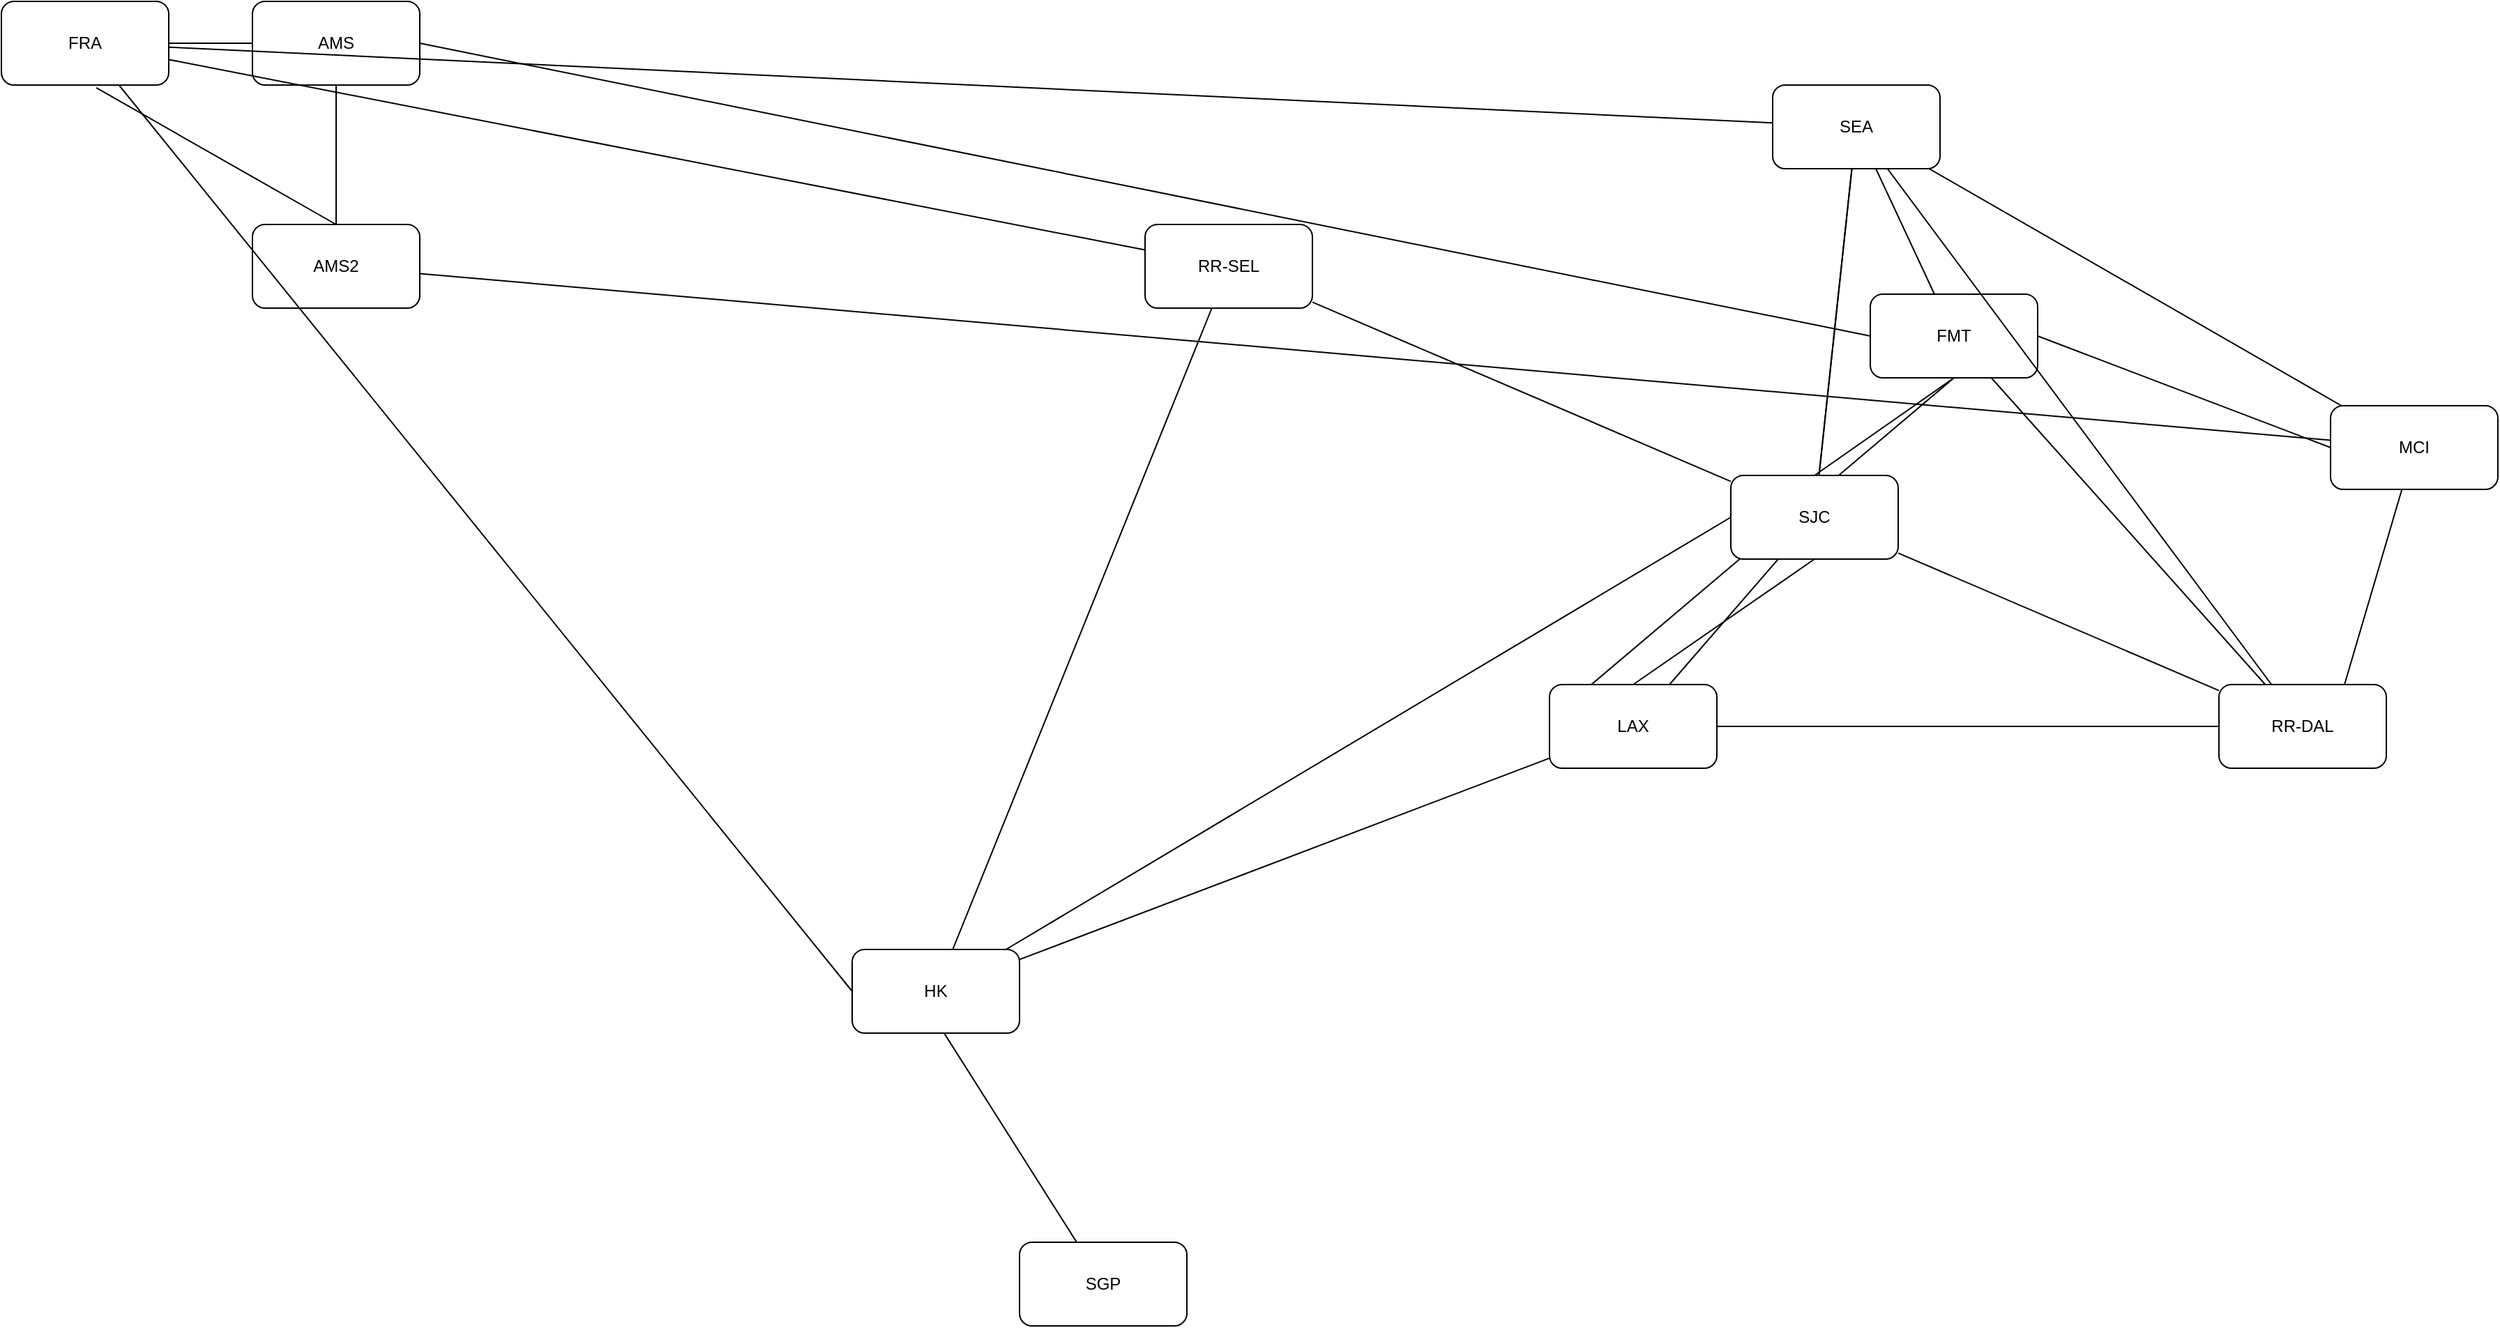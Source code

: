 <mxfile version="20.8.10" type="github">
  <diagram name="第 1 页" id="RWDMs6F6Df38Sap4M6wu">
    <mxGraphModel dx="933" dy="697" grid="1" gridSize="10" guides="1" tooltips="1" connect="1" arrows="1" fold="1" page="1" pageScale="1" pageWidth="827" pageHeight="1169" math="0" shadow="0">
      <root>
        <mxCell id="0" />
        <mxCell id="1" parent="0" />
        <mxCell id="IBQQdWjXkxg0jBaJKuKC-2" value="FRA" style="rounded=1;whiteSpace=wrap;html=1;" vertex="1" parent="1">
          <mxGeometry x="120" y="170" width="120" height="60" as="geometry" />
        </mxCell>
        <mxCell id="IBQQdWjXkxg0jBaJKuKC-4" value="AMS" style="rounded=1;whiteSpace=wrap;html=1;" vertex="1" parent="1">
          <mxGeometry x="300" y="170" width="120" height="60" as="geometry" />
        </mxCell>
        <mxCell id="IBQQdWjXkxg0jBaJKuKC-5" value="AMS2" style="rounded=1;whiteSpace=wrap;html=1;" vertex="1" parent="1">
          <mxGeometry x="300" y="330" width="120" height="60" as="geometry" />
        </mxCell>
        <mxCell id="IBQQdWjXkxg0jBaJKuKC-6" value="" style="endArrow=none;html=1;rounded=0;entryX=0.5;entryY=1;entryDx=0;entryDy=0;exitX=0.5;exitY=0;exitDx=0;exitDy=0;" edge="1" parent="1" source="IBQQdWjXkxg0jBaJKuKC-5" target="IBQQdWjXkxg0jBaJKuKC-4">
          <mxGeometry width="50" height="50" relative="1" as="geometry">
            <mxPoint x="420" y="360" as="sourcePoint" />
            <mxPoint x="470" y="310" as="targetPoint" />
          </mxGeometry>
        </mxCell>
        <mxCell id="IBQQdWjXkxg0jBaJKuKC-7" value="" style="endArrow=none;html=1;rounded=0;entryX=1;entryY=0.5;entryDx=0;entryDy=0;exitX=0;exitY=0.5;exitDx=0;exitDy=0;" edge="1" parent="1" source="IBQQdWjXkxg0jBaJKuKC-4" target="IBQQdWjXkxg0jBaJKuKC-2">
          <mxGeometry width="50" height="50" relative="1" as="geometry">
            <mxPoint x="510" y="390" as="sourcePoint" />
            <mxPoint x="470" y="310" as="targetPoint" />
          </mxGeometry>
        </mxCell>
        <mxCell id="IBQQdWjXkxg0jBaJKuKC-8" value="" style="endArrow=none;html=1;rounded=0;entryX=0.567;entryY=1.033;entryDx=0;entryDy=0;entryPerimeter=0;exitX=0.5;exitY=0;exitDx=0;exitDy=0;" edge="1" parent="1" source="IBQQdWjXkxg0jBaJKuKC-5" target="IBQQdWjXkxg0jBaJKuKC-2">
          <mxGeometry width="50" height="50" relative="1" as="geometry">
            <mxPoint x="420" y="360" as="sourcePoint" />
            <mxPoint x="470" y="310" as="targetPoint" />
          </mxGeometry>
        </mxCell>
        <mxCell id="IBQQdWjXkxg0jBaJKuKC-9" value="FMT" style="rounded=1;whiteSpace=wrap;html=1;" vertex="1" parent="1">
          <mxGeometry x="1460" y="380" width="120" height="60" as="geometry" />
        </mxCell>
        <mxCell id="IBQQdWjXkxg0jBaJKuKC-10" value="MCI" style="rounded=1;whiteSpace=wrap;html=1;" vertex="1" parent="1">
          <mxGeometry x="1790" y="460" width="120" height="60" as="geometry" />
        </mxCell>
        <mxCell id="IBQQdWjXkxg0jBaJKuKC-11" value="SEA" style="rounded=1;whiteSpace=wrap;html=1;" vertex="1" parent="1">
          <mxGeometry x="1390" y="230" width="120" height="60" as="geometry" />
        </mxCell>
        <mxCell id="IBQQdWjXkxg0jBaJKuKC-13" value="LAX" style="rounded=1;whiteSpace=wrap;html=1;" vertex="1" parent="1">
          <mxGeometry x="1230" y="660" width="120" height="60" as="geometry" />
        </mxCell>
        <mxCell id="IBQQdWjXkxg0jBaJKuKC-14" value="RR-DAL" style="rounded=1;whiteSpace=wrap;html=1;" vertex="1" parent="1">
          <mxGeometry x="1710" y="660" width="120" height="60" as="geometry" />
        </mxCell>
        <mxCell id="IBQQdWjXkxg0jBaJKuKC-15" value="" style="endArrow=none;html=1;rounded=0;exitX=0.5;exitY=0;exitDx=0;exitDy=0;entryX=0.5;entryY=1;entryDx=0;entryDy=0;" edge="1" parent="1" source="IBQQdWjXkxg0jBaJKuKC-13" target="IBQQdWjXkxg0jBaJKuKC-12">
          <mxGeometry width="50" height="50" relative="1" as="geometry">
            <mxPoint x="1170" y="520" as="sourcePoint" />
            <mxPoint x="1220" y="470" as="targetPoint" />
          </mxGeometry>
        </mxCell>
        <mxCell id="IBQQdWjXkxg0jBaJKuKC-16" value="" style="endArrow=none;html=1;rounded=0;exitX=0.25;exitY=0;exitDx=0;exitDy=0;entryX=0.5;entryY=1;entryDx=0;entryDy=0;" edge="1" parent="1" source="IBQQdWjXkxg0jBaJKuKC-13" target="IBQQdWjXkxg0jBaJKuKC-9">
          <mxGeometry width="50" height="50" relative="1" as="geometry">
            <mxPoint x="1300" y="540" as="sourcePoint" />
            <mxPoint x="1350" y="490" as="targetPoint" />
          </mxGeometry>
        </mxCell>
        <mxCell id="IBQQdWjXkxg0jBaJKuKC-18" value="" style="endArrow=none;html=1;rounded=0;exitX=1;exitY=0.5;exitDx=0;exitDy=0;entryX=0;entryY=0.5;entryDx=0;entryDy=0;" edge="1" parent="1" source="IBQQdWjXkxg0jBaJKuKC-9" target="IBQQdWjXkxg0jBaJKuKC-10">
          <mxGeometry width="50" height="50" relative="1" as="geometry">
            <mxPoint x="1610" y="550" as="sourcePoint" />
            <mxPoint x="1660" y="500" as="targetPoint" />
          </mxGeometry>
        </mxCell>
        <mxCell id="IBQQdWjXkxg0jBaJKuKC-19" value="" style="endArrow=none;html=1;rounded=0;" edge="1" parent="1" source="IBQQdWjXkxg0jBaJKuKC-9" target="IBQQdWjXkxg0jBaJKuKC-14">
          <mxGeometry width="50" height="50" relative="1" as="geometry">
            <mxPoint x="1610" y="550" as="sourcePoint" />
            <mxPoint x="1660" y="500" as="targetPoint" />
          </mxGeometry>
        </mxCell>
        <mxCell id="IBQQdWjXkxg0jBaJKuKC-20" value="" style="endArrow=none;html=1;rounded=0;exitX=0;exitY=0.5;exitDx=0;exitDy=0;entryX=1;entryY=0.5;entryDx=0;entryDy=0;" edge="1" parent="1" source="IBQQdWjXkxg0jBaJKuKC-9" target="IBQQdWjXkxg0jBaJKuKC-4">
          <mxGeometry width="50" height="50" relative="1" as="geometry">
            <mxPoint x="1610" y="550" as="sourcePoint" />
            <mxPoint x="470" y="210" as="targetPoint" />
          </mxGeometry>
        </mxCell>
        <mxCell id="IBQQdWjXkxg0jBaJKuKC-22" value="" style="endArrow=none;html=1;rounded=0;exitX=0.5;exitY=0;exitDx=0;exitDy=0;entryX=0.5;entryY=1;entryDx=0;entryDy=0;" edge="1" parent="1" source="IBQQdWjXkxg0jBaJKuKC-12" target="IBQQdWjXkxg0jBaJKuKC-9">
          <mxGeometry width="50" height="50" relative="1" as="geometry">
            <mxPoint x="1680" y="360" as="sourcePoint" />
            <mxPoint x="1730" y="310" as="targetPoint" />
          </mxGeometry>
        </mxCell>
        <mxCell id="IBQQdWjXkxg0jBaJKuKC-23" value="" style="endArrow=none;html=1;rounded=0;exitX=1;exitY=0.5;exitDx=0;exitDy=0;" edge="1" parent="1" source="IBQQdWjXkxg0jBaJKuKC-13" target="IBQQdWjXkxg0jBaJKuKC-14">
          <mxGeometry width="50" height="50" relative="1" as="geometry">
            <mxPoint x="1560" y="450" as="sourcePoint" />
            <mxPoint x="1740" y="580" as="targetPoint" />
          </mxGeometry>
        </mxCell>
        <mxCell id="IBQQdWjXkxg0jBaJKuKC-24" value="" style="endArrow=none;html=1;rounded=0;" edge="1" parent="1" source="IBQQdWjXkxg0jBaJKuKC-14" target="IBQQdWjXkxg0jBaJKuKC-11">
          <mxGeometry width="50" height="50" relative="1" as="geometry">
            <mxPoint x="1560" y="450" as="sourcePoint" />
            <mxPoint x="1610" y="400" as="targetPoint" />
          </mxGeometry>
        </mxCell>
        <mxCell id="IBQQdWjXkxg0jBaJKuKC-25" value="" style="endArrow=none;html=1;rounded=0;exitX=0.75;exitY=0;exitDx=0;exitDy=0;" edge="1" parent="1" source="IBQQdWjXkxg0jBaJKuKC-14" target="IBQQdWjXkxg0jBaJKuKC-10">
          <mxGeometry width="50" height="50" relative="1" as="geometry">
            <mxPoint x="1560" y="450" as="sourcePoint" />
            <mxPoint x="1610" y="400" as="targetPoint" />
          </mxGeometry>
        </mxCell>
        <mxCell id="IBQQdWjXkxg0jBaJKuKC-26" value="RR-SEL" style="rounded=1;whiteSpace=wrap;html=1;" vertex="1" parent="1">
          <mxGeometry x="940" y="330" width="120" height="60" as="geometry" />
        </mxCell>
        <mxCell id="IBQQdWjXkxg0jBaJKuKC-27" value="" style="endArrow=none;html=1;rounded=0;startArrow=none;" edge="1" parent="1" source="IBQQdWjXkxg0jBaJKuKC-12" target="IBQQdWjXkxg0jBaJKuKC-14">
          <mxGeometry width="50" height="50" relative="1" as="geometry">
            <mxPoint x="1380" y="450" as="sourcePoint" />
            <mxPoint x="1430" y="400" as="targetPoint" />
          </mxGeometry>
        </mxCell>
        <mxCell id="IBQQdWjXkxg0jBaJKuKC-28" value="" style="endArrow=none;html=1;rounded=0;" edge="1" parent="1" source="IBQQdWjXkxg0jBaJKuKC-2" target="IBQQdWjXkxg0jBaJKuKC-26">
          <mxGeometry width="50" height="50" relative="1" as="geometry">
            <mxPoint x="580" y="450" as="sourcePoint" />
            <mxPoint x="630" y="400" as="targetPoint" />
          </mxGeometry>
        </mxCell>
        <mxCell id="IBQQdWjXkxg0jBaJKuKC-29" value="" style="endArrow=none;html=1;rounded=0;startArrow=none;" edge="1" parent="1" source="IBQQdWjXkxg0jBaJKuKC-12" target="IBQQdWjXkxg0jBaJKuKC-11">
          <mxGeometry width="50" height="50" relative="1" as="geometry">
            <mxPoint x="1410" y="450" as="sourcePoint" />
            <mxPoint x="1460" y="400" as="targetPoint" />
          </mxGeometry>
        </mxCell>
        <mxCell id="IBQQdWjXkxg0jBaJKuKC-30" value="" style="endArrow=none;html=1;rounded=0;" edge="1" parent="1" source="IBQQdWjXkxg0jBaJKuKC-11" target="IBQQdWjXkxg0jBaJKuKC-9">
          <mxGeometry width="50" height="50" relative="1" as="geometry">
            <mxPoint x="1410" y="450" as="sourcePoint" />
            <mxPoint x="1460" y="400" as="targetPoint" />
          </mxGeometry>
        </mxCell>
        <mxCell id="IBQQdWjXkxg0jBaJKuKC-31" value="" style="endArrow=none;html=1;rounded=0;" edge="1" parent="1" source="IBQQdWjXkxg0jBaJKuKC-11" target="IBQQdWjXkxg0jBaJKuKC-12">
          <mxGeometry width="50" height="50" relative="1" as="geometry">
            <mxPoint x="1410" y="450" as="sourcePoint" />
            <mxPoint x="1460" y="400" as="targetPoint" />
          </mxGeometry>
        </mxCell>
        <mxCell id="IBQQdWjXkxg0jBaJKuKC-32" value="" style="endArrow=none;html=1;rounded=0;" edge="1" parent="1" source="IBQQdWjXkxg0jBaJKuKC-13" target="IBQQdWjXkxg0jBaJKuKC-12">
          <mxGeometry width="50" height="50" relative="1" as="geometry">
            <mxPoint x="1412.553" y="700" as="sourcePoint" />
            <mxPoint x="1447.447" y="290" as="targetPoint" />
          </mxGeometry>
        </mxCell>
        <mxCell id="IBQQdWjXkxg0jBaJKuKC-33" value="" style="endArrow=none;html=1;rounded=0;" edge="1" parent="1" source="IBQQdWjXkxg0jBaJKuKC-2" target="IBQQdWjXkxg0jBaJKuKC-11">
          <mxGeometry width="50" height="50" relative="1" as="geometry">
            <mxPoint x="420" y="130" as="sourcePoint" />
            <mxPoint x="770" y="400" as="targetPoint" />
          </mxGeometry>
        </mxCell>
        <mxCell id="IBQQdWjXkxg0jBaJKuKC-34" value="" style="endArrow=none;html=1;rounded=0;" edge="1" parent="1" source="IBQQdWjXkxg0jBaJKuKC-11" target="IBQQdWjXkxg0jBaJKuKC-10">
          <mxGeometry width="50" height="50" relative="1" as="geometry">
            <mxPoint x="1550" y="450" as="sourcePoint" />
            <mxPoint x="1600" y="400" as="targetPoint" />
          </mxGeometry>
        </mxCell>
        <mxCell id="IBQQdWjXkxg0jBaJKuKC-35" value="" style="endArrow=none;html=1;rounded=0;" edge="1" parent="1" source="IBQQdWjXkxg0jBaJKuKC-10" target="IBQQdWjXkxg0jBaJKuKC-5">
          <mxGeometry width="50" height="50" relative="1" as="geometry">
            <mxPoint x="1420" y="450" as="sourcePoint" />
            <mxPoint x="540" y="450" as="targetPoint" />
          </mxGeometry>
        </mxCell>
        <mxCell id="IBQQdWjXkxg0jBaJKuKC-36" value="" style="endArrow=none;html=1;rounded=0;" edge="1" parent="1" source="IBQQdWjXkxg0jBaJKuKC-26" target="IBQQdWjXkxg0jBaJKuKC-12">
          <mxGeometry width="50" height="50" relative="1" as="geometry">
            <mxPoint x="1060" y="386.053" as="sourcePoint" />
            <mxPoint x="1700" y="663.947" as="targetPoint" />
          </mxGeometry>
        </mxCell>
        <mxCell id="IBQQdWjXkxg0jBaJKuKC-12" value="SJC" style="rounded=1;whiteSpace=wrap;html=1;" vertex="1" parent="1">
          <mxGeometry x="1360" y="510" width="120" height="60" as="geometry" />
        </mxCell>
        <mxCell id="IBQQdWjXkxg0jBaJKuKC-37" value="&lt;div&gt;HK&lt;/div&gt;" style="rounded=1;whiteSpace=wrap;html=1;" vertex="1" parent="1">
          <mxGeometry x="730" y="850" width="120" height="60" as="geometry" />
        </mxCell>
        <mxCell id="IBQQdWjXkxg0jBaJKuKC-38" value="SGP" style="rounded=1;whiteSpace=wrap;html=1;" vertex="1" parent="1">
          <mxGeometry x="850" y="1060" width="120" height="60" as="geometry" />
        </mxCell>
        <mxCell id="IBQQdWjXkxg0jBaJKuKC-39" value="" style="endArrow=none;html=1;rounded=0;exitX=0.551;exitY=1.005;exitDx=0;exitDy=0;exitPerimeter=0;" edge="1" parent="1" source="IBQQdWjXkxg0jBaJKuKC-37" target="IBQQdWjXkxg0jBaJKuKC-38">
          <mxGeometry width="50" height="50" relative="1" as="geometry">
            <mxPoint x="840" y="820" as="sourcePoint" />
            <mxPoint x="890" y="770" as="targetPoint" />
          </mxGeometry>
        </mxCell>
        <mxCell id="IBQQdWjXkxg0jBaJKuKC-40" value="" style="endArrow=none;html=1;rounded=0;" edge="1" parent="1" source="IBQQdWjXkxg0jBaJKuKC-37" target="IBQQdWjXkxg0jBaJKuKC-13">
          <mxGeometry width="50" height="50" relative="1" as="geometry">
            <mxPoint x="1130" y="820" as="sourcePoint" />
            <mxPoint x="1180" y="770" as="targetPoint" />
          </mxGeometry>
        </mxCell>
        <mxCell id="IBQQdWjXkxg0jBaJKuKC-41" value="" style="endArrow=none;html=1;rounded=0;" edge="1" parent="1" source="IBQQdWjXkxg0jBaJKuKC-37" target="IBQQdWjXkxg0jBaJKuKC-26">
          <mxGeometry width="50" height="50" relative="1" as="geometry">
            <mxPoint x="1130" y="720" as="sourcePoint" />
            <mxPoint x="1180" y="670" as="targetPoint" />
          </mxGeometry>
        </mxCell>
        <mxCell id="IBQQdWjXkxg0jBaJKuKC-42" value="" style="endArrow=none;html=1;rounded=0;entryX=0;entryY=0.5;entryDx=0;entryDy=0;" edge="1" parent="1" source="IBQQdWjXkxg0jBaJKuKC-37" target="IBQQdWjXkxg0jBaJKuKC-12">
          <mxGeometry width="50" height="50" relative="1" as="geometry">
            <mxPoint x="1130" y="720" as="sourcePoint" />
            <mxPoint x="1180" y="670" as="targetPoint" />
          </mxGeometry>
        </mxCell>
        <mxCell id="IBQQdWjXkxg0jBaJKuKC-43" value="" style="endArrow=none;html=1;rounded=0;exitX=0;exitY=0.5;exitDx=0;exitDy=0;" edge="1" parent="1" source="IBQQdWjXkxg0jBaJKuKC-37" target="IBQQdWjXkxg0jBaJKuKC-2">
          <mxGeometry width="50" height="50" relative="1" as="geometry">
            <mxPoint x="530" y="650" as="sourcePoint" />
            <mxPoint x="580" y="600" as="targetPoint" />
          </mxGeometry>
        </mxCell>
      </root>
    </mxGraphModel>
  </diagram>
</mxfile>
